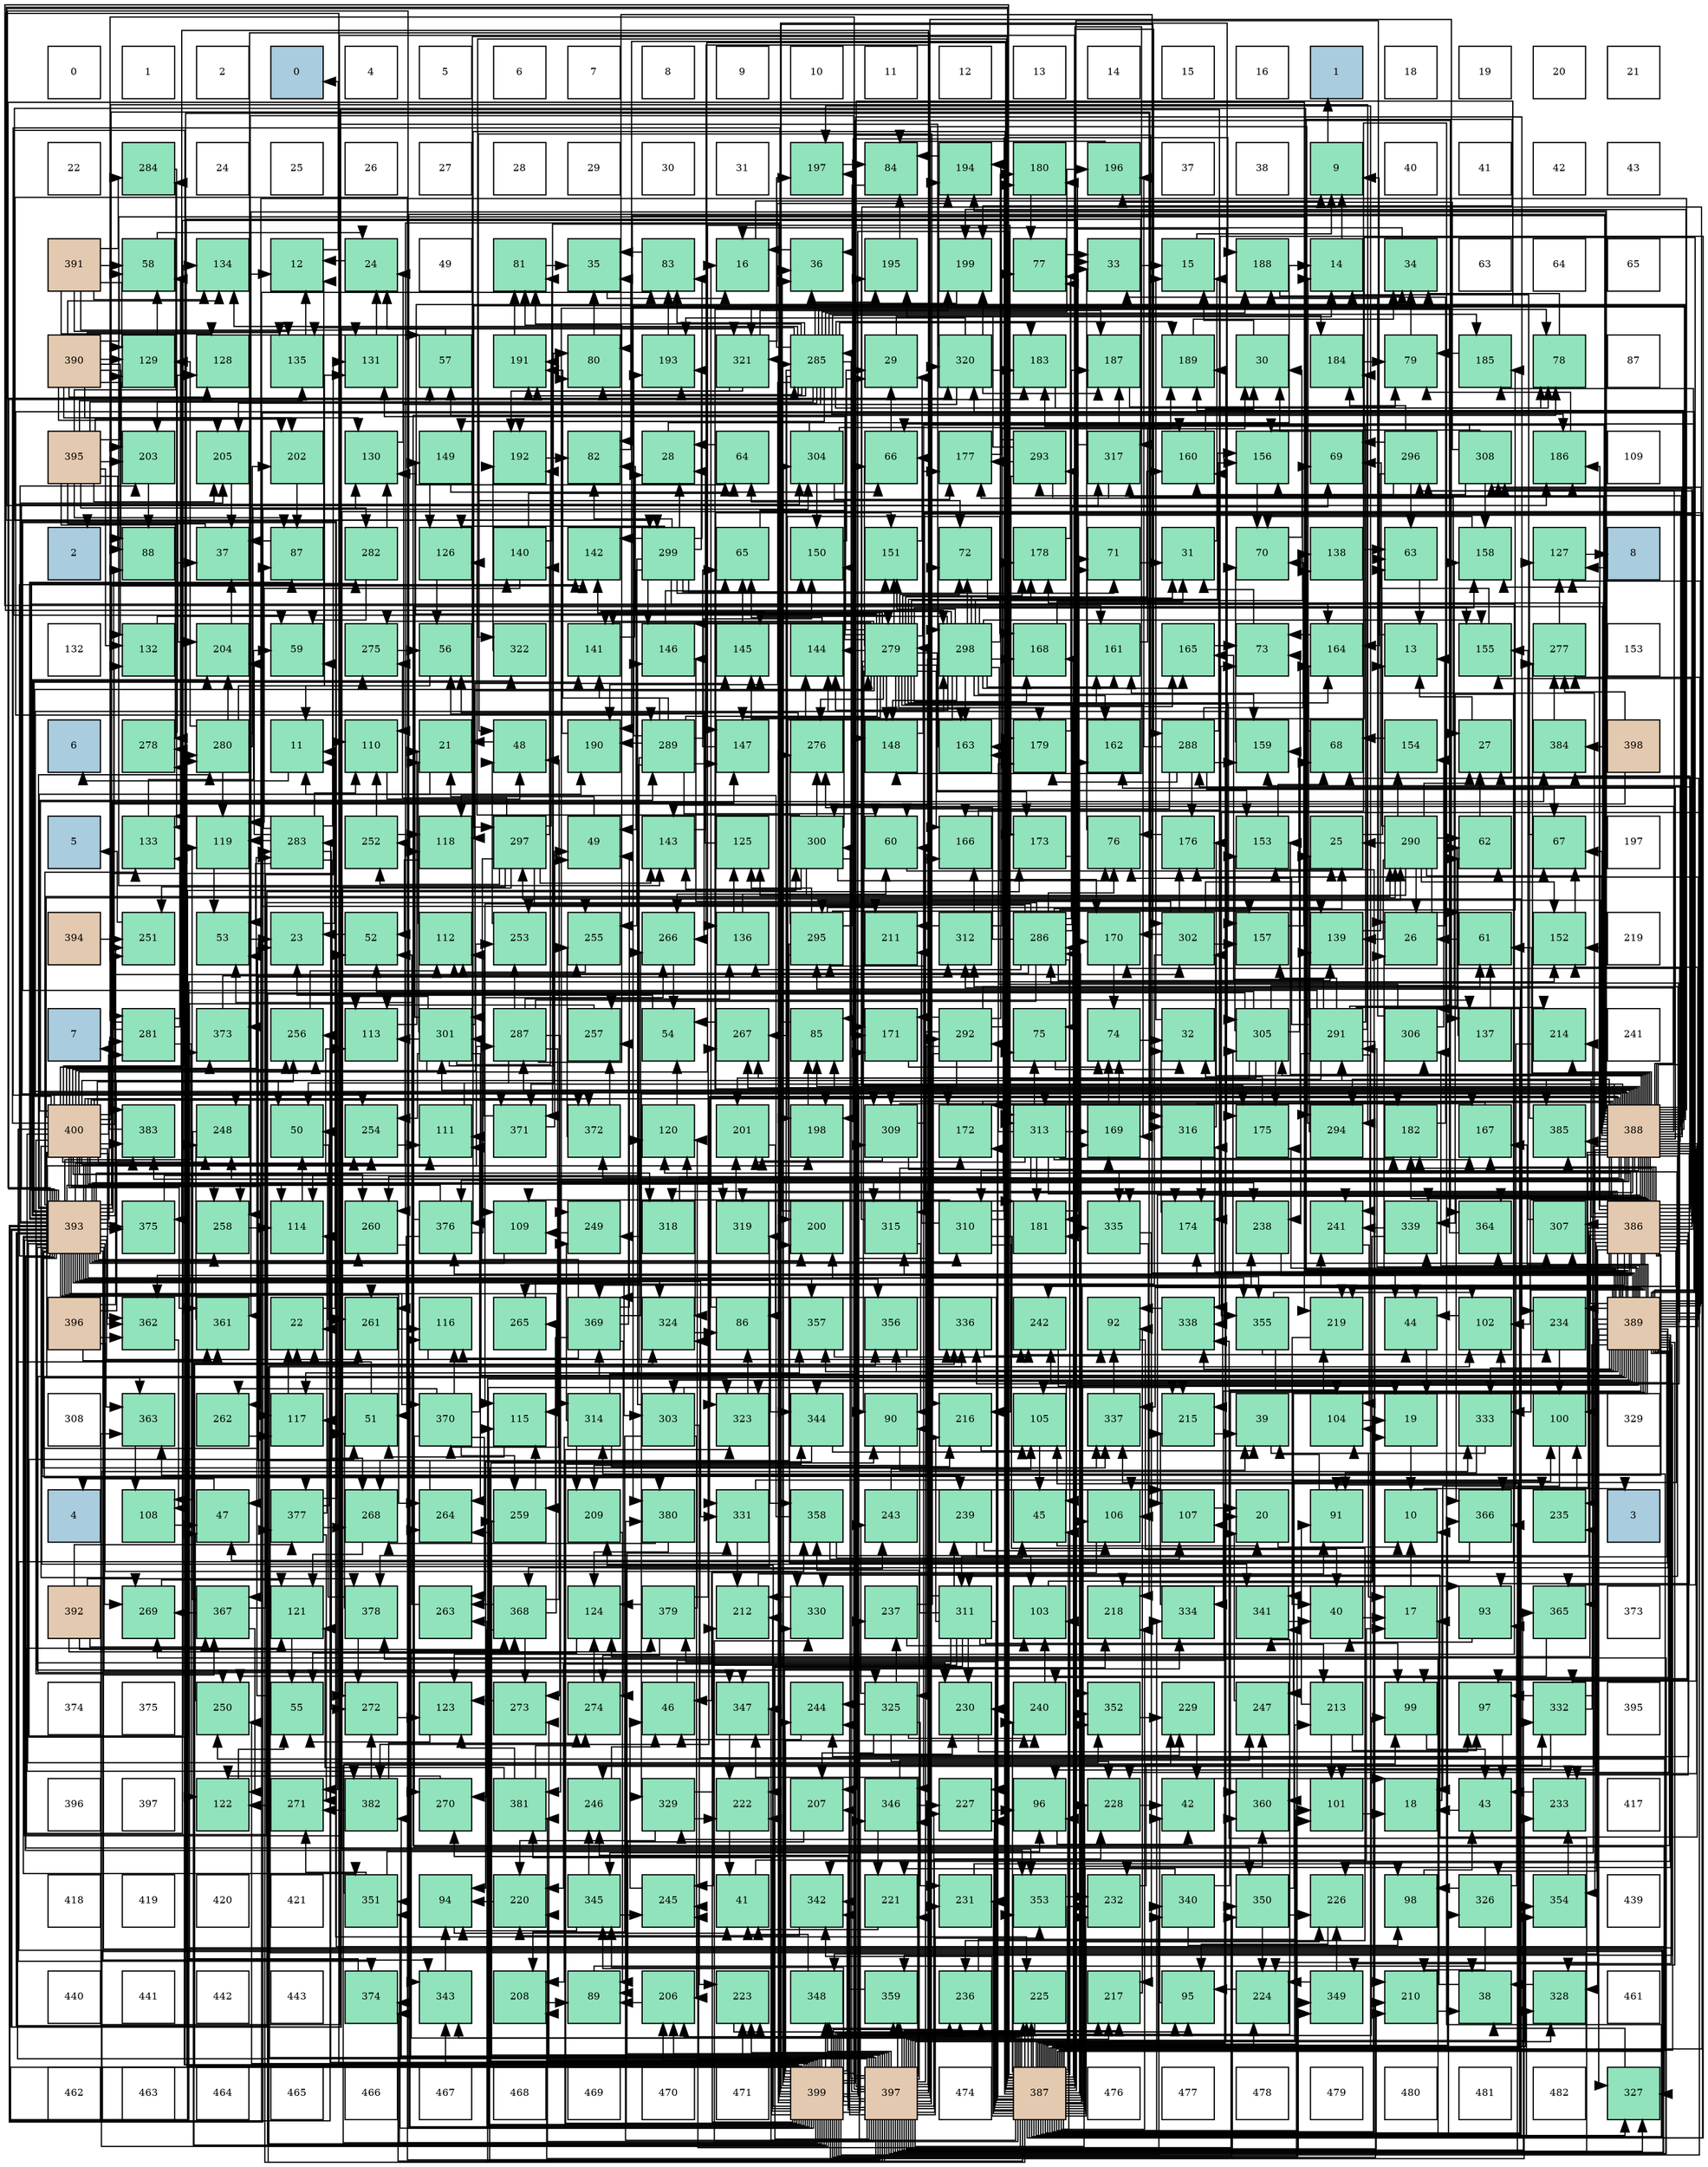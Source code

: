 digraph layout{
 rankdir=TB;
 splines=ortho;
 node [style=filled shape=square fixedsize=true width=0.6];
0[label="0", fontsize=8, fillcolor="#ffffff"];
1[label="1", fontsize=8, fillcolor="#ffffff"];
2[label="2", fontsize=8, fillcolor="#ffffff"];
3[label="0", fontsize=8, fillcolor="#a9ccde"];
4[label="4", fontsize=8, fillcolor="#ffffff"];
5[label="5", fontsize=8, fillcolor="#ffffff"];
6[label="6", fontsize=8, fillcolor="#ffffff"];
7[label="7", fontsize=8, fillcolor="#ffffff"];
8[label="8", fontsize=8, fillcolor="#ffffff"];
9[label="9", fontsize=8, fillcolor="#ffffff"];
10[label="10", fontsize=8, fillcolor="#ffffff"];
11[label="11", fontsize=8, fillcolor="#ffffff"];
12[label="12", fontsize=8, fillcolor="#ffffff"];
13[label="13", fontsize=8, fillcolor="#ffffff"];
14[label="14", fontsize=8, fillcolor="#ffffff"];
15[label="15", fontsize=8, fillcolor="#ffffff"];
16[label="16", fontsize=8, fillcolor="#ffffff"];
17[label="1", fontsize=8, fillcolor="#a9ccde"];
18[label="18", fontsize=8, fillcolor="#ffffff"];
19[label="19", fontsize=8, fillcolor="#ffffff"];
20[label="20", fontsize=8, fillcolor="#ffffff"];
21[label="21", fontsize=8, fillcolor="#ffffff"];
22[label="22", fontsize=8, fillcolor="#ffffff"];
23[label="284", fontsize=8, fillcolor="#91e3bb"];
24[label="24", fontsize=8, fillcolor="#ffffff"];
25[label="25", fontsize=8, fillcolor="#ffffff"];
26[label="26", fontsize=8, fillcolor="#ffffff"];
27[label="27", fontsize=8, fillcolor="#ffffff"];
28[label="28", fontsize=8, fillcolor="#ffffff"];
29[label="29", fontsize=8, fillcolor="#ffffff"];
30[label="30", fontsize=8, fillcolor="#ffffff"];
31[label="31", fontsize=8, fillcolor="#ffffff"];
32[label="197", fontsize=8, fillcolor="#91e3bb"];
33[label="84", fontsize=8, fillcolor="#91e3bb"];
34[label="194", fontsize=8, fillcolor="#91e3bb"];
35[label="180", fontsize=8, fillcolor="#91e3bb"];
36[label="196", fontsize=8, fillcolor="#91e3bb"];
37[label="37", fontsize=8, fillcolor="#ffffff"];
38[label="38", fontsize=8, fillcolor="#ffffff"];
39[label="9", fontsize=8, fillcolor="#91e3bb"];
40[label="40", fontsize=8, fillcolor="#ffffff"];
41[label="41", fontsize=8, fillcolor="#ffffff"];
42[label="42", fontsize=8, fillcolor="#ffffff"];
43[label="43", fontsize=8, fillcolor="#ffffff"];
44[label="391", fontsize=8, fillcolor="#e3c9af"];
45[label="58", fontsize=8, fillcolor="#91e3bb"];
46[label="134", fontsize=8, fillcolor="#91e3bb"];
47[label="12", fontsize=8, fillcolor="#91e3bb"];
48[label="24", fontsize=8, fillcolor="#91e3bb"];
49[label="49", fontsize=8, fillcolor="#ffffff"];
50[label="81", fontsize=8, fillcolor="#91e3bb"];
51[label="35", fontsize=8, fillcolor="#91e3bb"];
52[label="83", fontsize=8, fillcolor="#91e3bb"];
53[label="16", fontsize=8, fillcolor="#91e3bb"];
54[label="36", fontsize=8, fillcolor="#91e3bb"];
55[label="195", fontsize=8, fillcolor="#91e3bb"];
56[label="199", fontsize=8, fillcolor="#91e3bb"];
57[label="77", fontsize=8, fillcolor="#91e3bb"];
58[label="33", fontsize=8, fillcolor="#91e3bb"];
59[label="15", fontsize=8, fillcolor="#91e3bb"];
60[label="188", fontsize=8, fillcolor="#91e3bb"];
61[label="14", fontsize=8, fillcolor="#91e3bb"];
62[label="34", fontsize=8, fillcolor="#91e3bb"];
63[label="63", fontsize=8, fillcolor="#ffffff"];
64[label="64", fontsize=8, fillcolor="#ffffff"];
65[label="65", fontsize=8, fillcolor="#ffffff"];
66[label="390", fontsize=8, fillcolor="#e3c9af"];
67[label="129", fontsize=8, fillcolor="#91e3bb"];
68[label="128", fontsize=8, fillcolor="#91e3bb"];
69[label="135", fontsize=8, fillcolor="#91e3bb"];
70[label="131", fontsize=8, fillcolor="#91e3bb"];
71[label="57", fontsize=8, fillcolor="#91e3bb"];
72[label="191", fontsize=8, fillcolor="#91e3bb"];
73[label="80", fontsize=8, fillcolor="#91e3bb"];
74[label="193", fontsize=8, fillcolor="#91e3bb"];
75[label="321", fontsize=8, fillcolor="#91e3bb"];
76[label="285", fontsize=8, fillcolor="#91e3bb"];
77[label="29", fontsize=8, fillcolor="#91e3bb"];
78[label="320", fontsize=8, fillcolor="#91e3bb"];
79[label="183", fontsize=8, fillcolor="#91e3bb"];
80[label="187", fontsize=8, fillcolor="#91e3bb"];
81[label="189", fontsize=8, fillcolor="#91e3bb"];
82[label="30", fontsize=8, fillcolor="#91e3bb"];
83[label="184", fontsize=8, fillcolor="#91e3bb"];
84[label="79", fontsize=8, fillcolor="#91e3bb"];
85[label="185", fontsize=8, fillcolor="#91e3bb"];
86[label="78", fontsize=8, fillcolor="#91e3bb"];
87[label="87", fontsize=8, fillcolor="#ffffff"];
88[label="395", fontsize=8, fillcolor="#e3c9af"];
89[label="203", fontsize=8, fillcolor="#91e3bb"];
90[label="205", fontsize=8, fillcolor="#91e3bb"];
91[label="202", fontsize=8, fillcolor="#91e3bb"];
92[label="130", fontsize=8, fillcolor="#91e3bb"];
93[label="149", fontsize=8, fillcolor="#91e3bb"];
94[label="192", fontsize=8, fillcolor="#91e3bb"];
95[label="82", fontsize=8, fillcolor="#91e3bb"];
96[label="28", fontsize=8, fillcolor="#91e3bb"];
97[label="64", fontsize=8, fillcolor="#91e3bb"];
98[label="304", fontsize=8, fillcolor="#91e3bb"];
99[label="66", fontsize=8, fillcolor="#91e3bb"];
100[label="177", fontsize=8, fillcolor="#91e3bb"];
101[label="293", fontsize=8, fillcolor="#91e3bb"];
102[label="317", fontsize=8, fillcolor="#91e3bb"];
103[label="160", fontsize=8, fillcolor="#91e3bb"];
104[label="156", fontsize=8, fillcolor="#91e3bb"];
105[label="69", fontsize=8, fillcolor="#91e3bb"];
106[label="296", fontsize=8, fillcolor="#91e3bb"];
107[label="308", fontsize=8, fillcolor="#91e3bb"];
108[label="186", fontsize=8, fillcolor="#91e3bb"];
109[label="109", fontsize=8, fillcolor="#ffffff"];
110[label="2", fontsize=8, fillcolor="#a9ccde"];
111[label="88", fontsize=8, fillcolor="#91e3bb"];
112[label="37", fontsize=8, fillcolor="#91e3bb"];
113[label="87", fontsize=8, fillcolor="#91e3bb"];
114[label="282", fontsize=8, fillcolor="#91e3bb"];
115[label="126", fontsize=8, fillcolor="#91e3bb"];
116[label="140", fontsize=8, fillcolor="#91e3bb"];
117[label="142", fontsize=8, fillcolor="#91e3bb"];
118[label="299", fontsize=8, fillcolor="#91e3bb"];
119[label="65", fontsize=8, fillcolor="#91e3bb"];
120[label="150", fontsize=8, fillcolor="#91e3bb"];
121[label="151", fontsize=8, fillcolor="#91e3bb"];
122[label="72", fontsize=8, fillcolor="#91e3bb"];
123[label="178", fontsize=8, fillcolor="#91e3bb"];
124[label="71", fontsize=8, fillcolor="#91e3bb"];
125[label="31", fontsize=8, fillcolor="#91e3bb"];
126[label="70", fontsize=8, fillcolor="#91e3bb"];
127[label="138", fontsize=8, fillcolor="#91e3bb"];
128[label="63", fontsize=8, fillcolor="#91e3bb"];
129[label="158", fontsize=8, fillcolor="#91e3bb"];
130[label="127", fontsize=8, fillcolor="#91e3bb"];
131[label="8", fontsize=8, fillcolor="#a9ccde"];
132[label="132", fontsize=8, fillcolor="#ffffff"];
133[label="132", fontsize=8, fillcolor="#91e3bb"];
134[label="204", fontsize=8, fillcolor="#91e3bb"];
135[label="59", fontsize=8, fillcolor="#91e3bb"];
136[label="275", fontsize=8, fillcolor="#91e3bb"];
137[label="56", fontsize=8, fillcolor="#91e3bb"];
138[label="322", fontsize=8, fillcolor="#91e3bb"];
139[label="141", fontsize=8, fillcolor="#91e3bb"];
140[label="146", fontsize=8, fillcolor="#91e3bb"];
141[label="145", fontsize=8, fillcolor="#91e3bb"];
142[label="144", fontsize=8, fillcolor="#91e3bb"];
143[label="279", fontsize=8, fillcolor="#91e3bb"];
144[label="298", fontsize=8, fillcolor="#91e3bb"];
145[label="168", fontsize=8, fillcolor="#91e3bb"];
146[label="161", fontsize=8, fillcolor="#91e3bb"];
147[label="165", fontsize=8, fillcolor="#91e3bb"];
148[label="73", fontsize=8, fillcolor="#91e3bb"];
149[label="164", fontsize=8, fillcolor="#91e3bb"];
150[label="13", fontsize=8, fillcolor="#91e3bb"];
151[label="155", fontsize=8, fillcolor="#91e3bb"];
152[label="277", fontsize=8, fillcolor="#91e3bb"];
153[label="153", fontsize=8, fillcolor="#ffffff"];
154[label="6", fontsize=8, fillcolor="#a9ccde"];
155[label="278", fontsize=8, fillcolor="#91e3bb"];
156[label="280", fontsize=8, fillcolor="#91e3bb"];
157[label="11", fontsize=8, fillcolor="#91e3bb"];
158[label="110", fontsize=8, fillcolor="#91e3bb"];
159[label="21", fontsize=8, fillcolor="#91e3bb"];
160[label="48", fontsize=8, fillcolor="#91e3bb"];
161[label="190", fontsize=8, fillcolor="#91e3bb"];
162[label="289", fontsize=8, fillcolor="#91e3bb"];
163[label="147", fontsize=8, fillcolor="#91e3bb"];
164[label="276", fontsize=8, fillcolor="#91e3bb"];
165[label="148", fontsize=8, fillcolor="#91e3bb"];
166[label="163", fontsize=8, fillcolor="#91e3bb"];
167[label="179", fontsize=8, fillcolor="#91e3bb"];
168[label="162", fontsize=8, fillcolor="#91e3bb"];
169[label="288", fontsize=8, fillcolor="#91e3bb"];
170[label="159", fontsize=8, fillcolor="#91e3bb"];
171[label="68", fontsize=8, fillcolor="#91e3bb"];
172[label="154", fontsize=8, fillcolor="#91e3bb"];
173[label="27", fontsize=8, fillcolor="#91e3bb"];
174[label="384", fontsize=8, fillcolor="#91e3bb"];
175[label="398", fontsize=8, fillcolor="#e3c9af"];
176[label="5", fontsize=8, fillcolor="#a9ccde"];
177[label="133", fontsize=8, fillcolor="#91e3bb"];
178[label="119", fontsize=8, fillcolor="#91e3bb"];
179[label="283", fontsize=8, fillcolor="#91e3bb"];
180[label="252", fontsize=8, fillcolor="#91e3bb"];
181[label="118", fontsize=8, fillcolor="#91e3bb"];
182[label="297", fontsize=8, fillcolor="#91e3bb"];
183[label="49", fontsize=8, fillcolor="#91e3bb"];
184[label="143", fontsize=8, fillcolor="#91e3bb"];
185[label="125", fontsize=8, fillcolor="#91e3bb"];
186[label="300", fontsize=8, fillcolor="#91e3bb"];
187[label="60", fontsize=8, fillcolor="#91e3bb"];
188[label="166", fontsize=8, fillcolor="#91e3bb"];
189[label="173", fontsize=8, fillcolor="#91e3bb"];
190[label="76", fontsize=8, fillcolor="#91e3bb"];
191[label="176", fontsize=8, fillcolor="#91e3bb"];
192[label="153", fontsize=8, fillcolor="#91e3bb"];
193[label="25", fontsize=8, fillcolor="#91e3bb"];
194[label="290", fontsize=8, fillcolor="#91e3bb"];
195[label="62", fontsize=8, fillcolor="#91e3bb"];
196[label="67", fontsize=8, fillcolor="#91e3bb"];
197[label="197", fontsize=8, fillcolor="#ffffff"];
198[label="394", fontsize=8, fillcolor="#e3c9af"];
199[label="251", fontsize=8, fillcolor="#91e3bb"];
200[label="53", fontsize=8, fillcolor="#91e3bb"];
201[label="23", fontsize=8, fillcolor="#91e3bb"];
202[label="52", fontsize=8, fillcolor="#91e3bb"];
203[label="112", fontsize=8, fillcolor="#91e3bb"];
204[label="253", fontsize=8, fillcolor="#91e3bb"];
205[label="255", fontsize=8, fillcolor="#91e3bb"];
206[label="266", fontsize=8, fillcolor="#91e3bb"];
207[label="136", fontsize=8, fillcolor="#91e3bb"];
208[label="295", fontsize=8, fillcolor="#91e3bb"];
209[label="211", fontsize=8, fillcolor="#91e3bb"];
210[label="312", fontsize=8, fillcolor="#91e3bb"];
211[label="286", fontsize=8, fillcolor="#91e3bb"];
212[label="170", fontsize=8, fillcolor="#91e3bb"];
213[label="302", fontsize=8, fillcolor="#91e3bb"];
214[label="157", fontsize=8, fillcolor="#91e3bb"];
215[label="139", fontsize=8, fillcolor="#91e3bb"];
216[label="26", fontsize=8, fillcolor="#91e3bb"];
217[label="61", fontsize=8, fillcolor="#91e3bb"];
218[label="152", fontsize=8, fillcolor="#91e3bb"];
219[label="219", fontsize=8, fillcolor="#ffffff"];
220[label="7", fontsize=8, fillcolor="#a9ccde"];
221[label="281", fontsize=8, fillcolor="#91e3bb"];
222[label="373", fontsize=8, fillcolor="#91e3bb"];
223[label="256", fontsize=8, fillcolor="#91e3bb"];
224[label="113", fontsize=8, fillcolor="#91e3bb"];
225[label="301", fontsize=8, fillcolor="#91e3bb"];
226[label="287", fontsize=8, fillcolor="#91e3bb"];
227[label="257", fontsize=8, fillcolor="#91e3bb"];
228[label="54", fontsize=8, fillcolor="#91e3bb"];
229[label="267", fontsize=8, fillcolor="#91e3bb"];
230[label="85", fontsize=8, fillcolor="#91e3bb"];
231[label="171", fontsize=8, fillcolor="#91e3bb"];
232[label="292", fontsize=8, fillcolor="#91e3bb"];
233[label="75", fontsize=8, fillcolor="#91e3bb"];
234[label="74", fontsize=8, fillcolor="#91e3bb"];
235[label="32", fontsize=8, fillcolor="#91e3bb"];
236[label="305", fontsize=8, fillcolor="#91e3bb"];
237[label="291", fontsize=8, fillcolor="#91e3bb"];
238[label="306", fontsize=8, fillcolor="#91e3bb"];
239[label="137", fontsize=8, fillcolor="#91e3bb"];
240[label="214", fontsize=8, fillcolor="#91e3bb"];
241[label="241", fontsize=8, fillcolor="#ffffff"];
242[label="400", fontsize=8, fillcolor="#e3c9af"];
243[label="383", fontsize=8, fillcolor="#91e3bb"];
244[label="248", fontsize=8, fillcolor="#91e3bb"];
245[label="50", fontsize=8, fillcolor="#91e3bb"];
246[label="254", fontsize=8, fillcolor="#91e3bb"];
247[label="111", fontsize=8, fillcolor="#91e3bb"];
248[label="371", fontsize=8, fillcolor="#91e3bb"];
249[label="372", fontsize=8, fillcolor="#91e3bb"];
250[label="120", fontsize=8, fillcolor="#91e3bb"];
251[label="201", fontsize=8, fillcolor="#91e3bb"];
252[label="198", fontsize=8, fillcolor="#91e3bb"];
253[label="309", fontsize=8, fillcolor="#91e3bb"];
254[label="172", fontsize=8, fillcolor="#91e3bb"];
255[label="313", fontsize=8, fillcolor="#91e3bb"];
256[label="169", fontsize=8, fillcolor="#91e3bb"];
257[label="316", fontsize=8, fillcolor="#91e3bb"];
258[label="175", fontsize=8, fillcolor="#91e3bb"];
259[label="294", fontsize=8, fillcolor="#91e3bb"];
260[label="182", fontsize=8, fillcolor="#91e3bb"];
261[label="167", fontsize=8, fillcolor="#91e3bb"];
262[label="385", fontsize=8, fillcolor="#91e3bb"];
263[label="388", fontsize=8, fillcolor="#e3c9af"];
264[label="393", fontsize=8, fillcolor="#e3c9af"];
265[label="375", fontsize=8, fillcolor="#91e3bb"];
266[label="258", fontsize=8, fillcolor="#91e3bb"];
267[label="114", fontsize=8, fillcolor="#91e3bb"];
268[label="260", fontsize=8, fillcolor="#91e3bb"];
269[label="376", fontsize=8, fillcolor="#91e3bb"];
270[label="109", fontsize=8, fillcolor="#91e3bb"];
271[label="249", fontsize=8, fillcolor="#91e3bb"];
272[label="318", fontsize=8, fillcolor="#91e3bb"];
273[label="319", fontsize=8, fillcolor="#91e3bb"];
274[label="200", fontsize=8, fillcolor="#91e3bb"];
275[label="315", fontsize=8, fillcolor="#91e3bb"];
276[label="310", fontsize=8, fillcolor="#91e3bb"];
277[label="181", fontsize=8, fillcolor="#91e3bb"];
278[label="335", fontsize=8, fillcolor="#91e3bb"];
279[label="174", fontsize=8, fillcolor="#91e3bb"];
280[label="238", fontsize=8, fillcolor="#91e3bb"];
281[label="241", fontsize=8, fillcolor="#91e3bb"];
282[label="339", fontsize=8, fillcolor="#91e3bb"];
283[label="364", fontsize=8, fillcolor="#91e3bb"];
284[label="307", fontsize=8, fillcolor="#91e3bb"];
285[label="386", fontsize=8, fillcolor="#e3c9af"];
286[label="396", fontsize=8, fillcolor="#e3c9af"];
287[label="362", fontsize=8, fillcolor="#91e3bb"];
288[label="361", fontsize=8, fillcolor="#91e3bb"];
289[label="22", fontsize=8, fillcolor="#91e3bb"];
290[label="261", fontsize=8, fillcolor="#91e3bb"];
291[label="116", fontsize=8, fillcolor="#91e3bb"];
292[label="265", fontsize=8, fillcolor="#91e3bb"];
293[label="369", fontsize=8, fillcolor="#91e3bb"];
294[label="324", fontsize=8, fillcolor="#91e3bb"];
295[label="86", fontsize=8, fillcolor="#91e3bb"];
296[label="357", fontsize=8, fillcolor="#91e3bb"];
297[label="356", fontsize=8, fillcolor="#91e3bb"];
298[label="336", fontsize=8, fillcolor="#91e3bb"];
299[label="242", fontsize=8, fillcolor="#91e3bb"];
300[label="92", fontsize=8, fillcolor="#91e3bb"];
301[label="338", fontsize=8, fillcolor="#91e3bb"];
302[label="355", fontsize=8, fillcolor="#91e3bb"];
303[label="219", fontsize=8, fillcolor="#91e3bb"];
304[label="44", fontsize=8, fillcolor="#91e3bb"];
305[label="102", fontsize=8, fillcolor="#91e3bb"];
306[label="234", fontsize=8, fillcolor="#91e3bb"];
307[label="389", fontsize=8, fillcolor="#e3c9af"];
308[label="308", fontsize=8, fillcolor="#ffffff"];
309[label="363", fontsize=8, fillcolor="#91e3bb"];
310[label="262", fontsize=8, fillcolor="#91e3bb"];
311[label="117", fontsize=8, fillcolor="#91e3bb"];
312[label="51", fontsize=8, fillcolor="#91e3bb"];
313[label="370", fontsize=8, fillcolor="#91e3bb"];
314[label="115", fontsize=8, fillcolor="#91e3bb"];
315[label="314", fontsize=8, fillcolor="#91e3bb"];
316[label="303", fontsize=8, fillcolor="#91e3bb"];
317[label="323", fontsize=8, fillcolor="#91e3bb"];
318[label="344", fontsize=8, fillcolor="#91e3bb"];
319[label="90", fontsize=8, fillcolor="#91e3bb"];
320[label="216", fontsize=8, fillcolor="#91e3bb"];
321[label="105", fontsize=8, fillcolor="#91e3bb"];
322[label="337", fontsize=8, fillcolor="#91e3bb"];
323[label="215", fontsize=8, fillcolor="#91e3bb"];
324[label="39", fontsize=8, fillcolor="#91e3bb"];
325[label="104", fontsize=8, fillcolor="#91e3bb"];
326[label="19", fontsize=8, fillcolor="#91e3bb"];
327[label="333", fontsize=8, fillcolor="#91e3bb"];
328[label="100", fontsize=8, fillcolor="#91e3bb"];
329[label="329", fontsize=8, fillcolor="#ffffff"];
330[label="4", fontsize=8, fillcolor="#a9ccde"];
331[label="108", fontsize=8, fillcolor="#91e3bb"];
332[label="47", fontsize=8, fillcolor="#91e3bb"];
333[label="377", fontsize=8, fillcolor="#91e3bb"];
334[label="268", fontsize=8, fillcolor="#91e3bb"];
335[label="264", fontsize=8, fillcolor="#91e3bb"];
336[label="259", fontsize=8, fillcolor="#91e3bb"];
337[label="209", fontsize=8, fillcolor="#91e3bb"];
338[label="380", fontsize=8, fillcolor="#91e3bb"];
339[label="331", fontsize=8, fillcolor="#91e3bb"];
340[label="358", fontsize=8, fillcolor="#91e3bb"];
341[label="243", fontsize=8, fillcolor="#91e3bb"];
342[label="239", fontsize=8, fillcolor="#91e3bb"];
343[label="45", fontsize=8, fillcolor="#91e3bb"];
344[label="106", fontsize=8, fillcolor="#91e3bb"];
345[label="107", fontsize=8, fillcolor="#91e3bb"];
346[label="20", fontsize=8, fillcolor="#91e3bb"];
347[label="91", fontsize=8, fillcolor="#91e3bb"];
348[label="10", fontsize=8, fillcolor="#91e3bb"];
349[label="366", fontsize=8, fillcolor="#91e3bb"];
350[label="235", fontsize=8, fillcolor="#91e3bb"];
351[label="3", fontsize=8, fillcolor="#a9ccde"];
352[label="392", fontsize=8, fillcolor="#e3c9af"];
353[label="269", fontsize=8, fillcolor="#91e3bb"];
354[label="367", fontsize=8, fillcolor="#91e3bb"];
355[label="121", fontsize=8, fillcolor="#91e3bb"];
356[label="378", fontsize=8, fillcolor="#91e3bb"];
357[label="263", fontsize=8, fillcolor="#91e3bb"];
358[label="368", fontsize=8, fillcolor="#91e3bb"];
359[label="124", fontsize=8, fillcolor="#91e3bb"];
360[label="379", fontsize=8, fillcolor="#91e3bb"];
361[label="212", fontsize=8, fillcolor="#91e3bb"];
362[label="330", fontsize=8, fillcolor="#91e3bb"];
363[label="237", fontsize=8, fillcolor="#91e3bb"];
364[label="311", fontsize=8, fillcolor="#91e3bb"];
365[label="103", fontsize=8, fillcolor="#91e3bb"];
366[label="218", fontsize=8, fillcolor="#91e3bb"];
367[label="334", fontsize=8, fillcolor="#91e3bb"];
368[label="341", fontsize=8, fillcolor="#91e3bb"];
369[label="40", fontsize=8, fillcolor="#91e3bb"];
370[label="17", fontsize=8, fillcolor="#91e3bb"];
371[label="93", fontsize=8, fillcolor="#91e3bb"];
372[label="365", fontsize=8, fillcolor="#91e3bb"];
373[label="373", fontsize=8, fillcolor="#ffffff"];
374[label="374", fontsize=8, fillcolor="#ffffff"];
375[label="375", fontsize=8, fillcolor="#ffffff"];
376[label="250", fontsize=8, fillcolor="#91e3bb"];
377[label="55", fontsize=8, fillcolor="#91e3bb"];
378[label="272", fontsize=8, fillcolor="#91e3bb"];
379[label="123", fontsize=8, fillcolor="#91e3bb"];
380[label="273", fontsize=8, fillcolor="#91e3bb"];
381[label="274", fontsize=8, fillcolor="#91e3bb"];
382[label="46", fontsize=8, fillcolor="#91e3bb"];
383[label="347", fontsize=8, fillcolor="#91e3bb"];
384[label="244", fontsize=8, fillcolor="#91e3bb"];
385[label="325", fontsize=8, fillcolor="#91e3bb"];
386[label="230", fontsize=8, fillcolor="#91e3bb"];
387[label="240", fontsize=8, fillcolor="#91e3bb"];
388[label="352", fontsize=8, fillcolor="#91e3bb"];
389[label="229", fontsize=8, fillcolor="#91e3bb"];
390[label="247", fontsize=8, fillcolor="#91e3bb"];
391[label="213", fontsize=8, fillcolor="#91e3bb"];
392[label="99", fontsize=8, fillcolor="#91e3bb"];
393[label="97", fontsize=8, fillcolor="#91e3bb"];
394[label="332", fontsize=8, fillcolor="#91e3bb"];
395[label="395", fontsize=8, fillcolor="#ffffff"];
396[label="396", fontsize=8, fillcolor="#ffffff"];
397[label="397", fontsize=8, fillcolor="#ffffff"];
398[label="122", fontsize=8, fillcolor="#91e3bb"];
399[label="271", fontsize=8, fillcolor="#91e3bb"];
400[label="382", fontsize=8, fillcolor="#91e3bb"];
401[label="270", fontsize=8, fillcolor="#91e3bb"];
402[label="381", fontsize=8, fillcolor="#91e3bb"];
403[label="246", fontsize=8, fillcolor="#91e3bb"];
404[label="329", fontsize=8, fillcolor="#91e3bb"];
405[label="222", fontsize=8, fillcolor="#91e3bb"];
406[label="207", fontsize=8, fillcolor="#91e3bb"];
407[label="346", fontsize=8, fillcolor="#91e3bb"];
408[label="227", fontsize=8, fillcolor="#91e3bb"];
409[label="96", fontsize=8, fillcolor="#91e3bb"];
410[label="228", fontsize=8, fillcolor="#91e3bb"];
411[label="42", fontsize=8, fillcolor="#91e3bb"];
412[label="360", fontsize=8, fillcolor="#91e3bb"];
413[label="101", fontsize=8, fillcolor="#91e3bb"];
414[label="18", fontsize=8, fillcolor="#91e3bb"];
415[label="43", fontsize=8, fillcolor="#91e3bb"];
416[label="233", fontsize=8, fillcolor="#91e3bb"];
417[label="417", fontsize=8, fillcolor="#ffffff"];
418[label="418", fontsize=8, fillcolor="#ffffff"];
419[label="419", fontsize=8, fillcolor="#ffffff"];
420[label="420", fontsize=8, fillcolor="#ffffff"];
421[label="421", fontsize=8, fillcolor="#ffffff"];
422[label="351", fontsize=8, fillcolor="#91e3bb"];
423[label="94", fontsize=8, fillcolor="#91e3bb"];
424[label="220", fontsize=8, fillcolor="#91e3bb"];
425[label="345", fontsize=8, fillcolor="#91e3bb"];
426[label="245", fontsize=8, fillcolor="#91e3bb"];
427[label="41", fontsize=8, fillcolor="#91e3bb"];
428[label="342", fontsize=8, fillcolor="#91e3bb"];
429[label="221", fontsize=8, fillcolor="#91e3bb"];
430[label="231", fontsize=8, fillcolor="#91e3bb"];
431[label="353", fontsize=8, fillcolor="#91e3bb"];
432[label="232", fontsize=8, fillcolor="#91e3bb"];
433[label="340", fontsize=8, fillcolor="#91e3bb"];
434[label="350", fontsize=8, fillcolor="#91e3bb"];
435[label="226", fontsize=8, fillcolor="#91e3bb"];
436[label="98", fontsize=8, fillcolor="#91e3bb"];
437[label="326", fontsize=8, fillcolor="#91e3bb"];
438[label="354", fontsize=8, fillcolor="#91e3bb"];
439[label="439", fontsize=8, fillcolor="#ffffff"];
440[label="440", fontsize=8, fillcolor="#ffffff"];
441[label="441", fontsize=8, fillcolor="#ffffff"];
442[label="442", fontsize=8, fillcolor="#ffffff"];
443[label="443", fontsize=8, fillcolor="#ffffff"];
444[label="374", fontsize=8, fillcolor="#91e3bb"];
445[label="343", fontsize=8, fillcolor="#91e3bb"];
446[label="208", fontsize=8, fillcolor="#91e3bb"];
447[label="89", fontsize=8, fillcolor="#91e3bb"];
448[label="206", fontsize=8, fillcolor="#91e3bb"];
449[label="223", fontsize=8, fillcolor="#91e3bb"];
450[label="348", fontsize=8, fillcolor="#91e3bb"];
451[label="359", fontsize=8, fillcolor="#91e3bb"];
452[label="236", fontsize=8, fillcolor="#91e3bb"];
453[label="225", fontsize=8, fillcolor="#91e3bb"];
454[label="217", fontsize=8, fillcolor="#91e3bb"];
455[label="95", fontsize=8, fillcolor="#91e3bb"];
456[label="224", fontsize=8, fillcolor="#91e3bb"];
457[label="349", fontsize=8, fillcolor="#91e3bb"];
458[label="210", fontsize=8, fillcolor="#91e3bb"];
459[label="38", fontsize=8, fillcolor="#91e3bb"];
460[label="328", fontsize=8, fillcolor="#91e3bb"];
461[label="461", fontsize=8, fillcolor="#ffffff"];
462[label="462", fontsize=8, fillcolor="#ffffff"];
463[label="463", fontsize=8, fillcolor="#ffffff"];
464[label="464", fontsize=8, fillcolor="#ffffff"];
465[label="465", fontsize=8, fillcolor="#ffffff"];
466[label="466", fontsize=8, fillcolor="#ffffff"];
467[label="467", fontsize=8, fillcolor="#ffffff"];
468[label="468", fontsize=8, fillcolor="#ffffff"];
469[label="469", fontsize=8, fillcolor="#ffffff"];
470[label="470", fontsize=8, fillcolor="#ffffff"];
471[label="471", fontsize=8, fillcolor="#ffffff"];
472[label="399", fontsize=8, fillcolor="#e3c9af"];
473[label="397", fontsize=8, fillcolor="#e3c9af"];
474[label="474", fontsize=8, fillcolor="#ffffff"];
475[label="387", fontsize=8, fillcolor="#e3c9af"];
476[label="476", fontsize=8, fillcolor="#ffffff"];
477[label="477", fontsize=8, fillcolor="#ffffff"];
478[label="478", fontsize=8, fillcolor="#ffffff"];
479[label="479", fontsize=8, fillcolor="#ffffff"];
480[label="480", fontsize=8, fillcolor="#ffffff"];
481[label="481", fontsize=8, fillcolor="#ffffff"];
482[label="482", fontsize=8, fillcolor="#ffffff"];
483[label="327", fontsize=8, fillcolor="#91e3bb"];
edge [constraint=false, style=vis];39 -> 17;
348 -> 351;
157 -> 154;
47 -> 3;
150 -> 39;
61 -> 39;
59 -> 39;
53 -> 39;
370 -> 348;
414 -> 348;
326 -> 348;
346 -> 348;
159 -> 157;
289 -> 157;
201 -> 157;
48 -> 47;
193 -> 150;
216 -> 150;
173 -> 150;
96 -> 61;
77 -> 61;
82 -> 59;
125 -> 59;
235 -> 59;
58 -> 59;
62 -> 53;
51 -> 53;
54 -> 53;
112 -> 110;
459 -> 370;
324 -> 370;
369 -> 370;
427 -> 370;
411 -> 414;
415 -> 414;
304 -> 326;
343 -> 346;
382 -> 346;
332 -> 330;
160 -> 159;
183 -> 159;
245 -> 289;
312 -> 289;
202 -> 201;
200 -> 201;
228 -> 201;
377 -> 201;
137 -> 157;
71 -> 48;
45 -> 48;
135 -> 47;
187 -> 193;
217 -> 216;
195 -> 173;
128 -> 150;
97 -> 96;
119 -> 77;
99 -> 77;
196 -> 61;
171 -> 61;
105 -> 82;
126 -> 82;
124 -> 125;
122 -> 125;
148 -> 125;
234 -> 235;
233 -> 235;
190 -> 58;
57 -> 58;
86 -> 62;
84 -> 62;
73 -> 51;
50 -> 51;
95 -> 51;
52 -> 51;
33 -> 54;
230 -> 54;
295 -> 53;
113 -> 112;
111 -> 112;
447 -> 459;
319 -> 324;
347 -> 324;
300 -> 369;
371 -> 369;
423 -> 427;
455 -> 411;
409 -> 411;
393 -> 415;
436 -> 415;
392 -> 415;
328 -> 414;
413 -> 414;
305 -> 304;
365 -> 326;
325 -> 326;
321 -> 343;
344 -> 382;
345 -> 346;
331 -> 332;
270 -> 332;
158 -> 160;
247 -> 183;
203 -> 159;
224 -> 159;
267 -> 245;
314 -> 312;
291 -> 289;
311 -> 289;
181 -> 202;
178 -> 200;
250 -> 228;
355 -> 377;
398 -> 377;
379 -> 377;
359 -> 377;
185 -> 137;
115 -> 137;
130 -> 131;
68 -> 71;
67 -> 45;
92 -> 48;
70 -> 48;
133 -> 135;
177 -> 135;
46 -> 47;
69 -> 47;
207 -> 187;
207 -> 185;
239 -> 217;
239 -> 195;
127 -> 128;
215 -> 128;
116 -> 97;
116 -> 50;
116 -> 178;
139 -> 96;
117 -> 96;
184 -> 96;
142 -> 119;
141 -> 119;
140 -> 119;
163 -> 119;
165 -> 99;
93 -> 99;
93 -> 115;
120 -> 77;
121 -> 77;
218 -> 196;
192 -> 171;
172 -> 171;
151 -> 105;
104 -> 126;
214 -> 126;
129 -> 126;
170 -> 126;
103 -> 82;
146 -> 82;
168 -> 124;
166 -> 122;
149 -> 148;
147 -> 148;
188 -> 148;
261 -> 148;
145 -> 125;
256 -> 234;
212 -> 234;
231 -> 234;
254 -> 234;
189 -> 233;
279 -> 235;
258 -> 235;
191 -> 190;
100 -> 57;
123 -> 57;
167 -> 57;
35 -> 57;
277 -> 58;
260 -> 58;
79 -> 86;
83 -> 84;
85 -> 84;
108 -> 84;
80 -> 84;
60 -> 62;
81 -> 62;
161 -> 73;
72 -> 50;
94 -> 95;
74 -> 52;
34 -> 33;
55 -> 33;
36 -> 33;
32 -> 33;
252 -> 230;
56 -> 54;
274 -> 54;
251 -> 295;
91 -> 113;
89 -> 111;
134 -> 112;
90 -> 112;
448 -> 447;
406 -> 447;
446 -> 447;
337 -> 447;
458 -> 459;
209 -> 319;
361 -> 347;
391 -> 347;
391 -> 393;
391 -> 413;
240 -> 347;
323 -> 324;
320 -> 324;
454 -> 300;
366 -> 371;
303 -> 369;
424 -> 423;
429 -> 427;
405 -> 427;
449 -> 455;
456 -> 455;
453 -> 455;
435 -> 455;
408 -> 409;
410 -> 411;
389 -> 411;
386 -> 393;
430 -> 436;
432 -> 392;
416 -> 415;
306 -> 328;
350 -> 328;
452 -> 413;
363 -> 305;
363 -> 365;
280 -> 304;
342 -> 365;
342 -> 344;
387 -> 365;
281 -> 325;
299 -> 326;
341 -> 321;
341 -> 345;
384 -> 382;
426 -> 382;
403 -> 382;
390 -> 346;
244 -> 331;
271 -> 270;
376 -> 332;
199 -> 176;
180 -> 158;
180 -> 181;
204 -> 160;
246 -> 247;
205 -> 203;
223 -> 203;
227 -> 224;
266 -> 267;
336 -> 314;
268 -> 312;
290 -> 291;
310 -> 311;
357 -> 202;
335 -> 200;
292 -> 250;
206 -> 228;
229 -> 228;
334 -> 355;
353 -> 355;
401 -> 398;
399 -> 398;
378 -> 379;
380 -> 379;
381 -> 359;
136 -> 137;
164 -> 137;
152 -> 130;
155 -> 68;
143 -> 71;
143 -> 97;
143 -> 99;
143 -> 105;
143 -> 122;
143 -> 95;
143 -> 181;
143 -> 92;
143 -> 70;
143 -> 139;
143 -> 117;
143 -> 142;
143 -> 141;
143 -> 140;
143 -> 163;
143 -> 165;
143 -> 121;
143 -> 192;
143 -> 151;
143 -> 104;
143 -> 214;
143 -> 103;
143 -> 146;
143 -> 166;
143 -> 149;
143 -> 188;
143 -> 145;
143 -> 256;
143 -> 231;
143 -> 254;
143 -> 189;
143 -> 258;
143 -> 100;
143 -> 123;
143 -> 167;
143 -> 206;
143 -> 136;
143 -> 164;
156 -> 178;
156 -> 67;
156 -> 92;
156 -> 70;
156 -> 91;
156 -> 134;
221 -> 45;
221 -> 111;
221 -> 398;
221 -> 133;
221 -> 177;
114 -> 135;
114 -> 92;
179 -> 200;
179 -> 135;
179 -> 113;
179 -> 158;
179 -> 178;
179 -> 177;
179 -> 134;
179 -> 334;
179 -> 378;
23 -> 177;
76 -> 86;
76 -> 73;
76 -> 50;
76 -> 52;
76 -> 230;
76 -> 158;
76 -> 46;
76 -> 69;
76 -> 79;
76 -> 83;
76 -> 85;
76 -> 108;
76 -> 60;
76 -> 81;
76 -> 161;
76 -> 72;
76 -> 94;
76 -> 74;
76 -> 55;
76 -> 36;
76 -> 32;
76 -> 252;
76 -> 56;
76 -> 274;
76 -> 89;
76 -> 90;
211 -> 193;
211 -> 105;
211 -> 190;
211 -> 203;
211 -> 314;
211 -> 355;
211 -> 207;
211 -> 215;
211 -> 147;
211 -> 277;
211 -> 85;
211 -> 80;
211 -> 204;
211 -> 227;
211 -> 164;
226 -> 245;
226 -> 50;
226 -> 314;
226 -> 207;
226 -> 239;
226 -> 204;
226 -> 380;
169 -> 187;
169 -> 196;
169 -> 127;
169 -> 170;
169 -> 103;
169 -> 191;
169 -> 167;
169 -> 36;
162 -> 187;
162 -> 267;
162 -> 311;
162 -> 139;
162 -> 142;
162 -> 163;
162 -> 120;
162 -> 161;
162 -> 72;
162 -> 74;
194 -> 193;
194 -> 216;
194 -> 173;
194 -> 217;
194 -> 195;
194 -> 128;
194 -> 196;
194 -> 185;
194 -> 215;
194 -> 218;
194 -> 172;
237 -> 193;
237 -> 195;
237 -> 190;
237 -> 214;
237 -> 149;
237 -> 147;
237 -> 79;
237 -> 83;
237 -> 458;
237 -> 240;
237 -> 320;
237 -> 453;
237 -> 280;
237 -> 281;
232 -> 217;
232 -> 230;
232 -> 231;
232 -> 123;
232 -> 34;
232 -> 406;
232 -> 337;
232 -> 320;
101 -> 173;
101 -> 189;
101 -> 100;
101 -> 35;
101 -> 55;
259 -> 127;
259 -> 215;
208 -> 185;
208 -> 215;
208 -> 214;
208 -> 32;
208 -> 268;
208 -> 334;
208 -> 164;
106 -> 128;
106 -> 105;
106 -> 104;
106 -> 149;
106 -> 83;
182 -> 270;
182 -> 116;
182 -> 184;
182 -> 72;
182 -> 209;
182 -> 199;
182 -> 180;
182 -> 378;
182 -> 136;
144 -> 122;
144 -> 139;
144 -> 184;
144 -> 142;
144 -> 141;
144 -> 165;
144 -> 121;
144 -> 151;
144 -> 104;
144 -> 129;
144 -> 170;
144 -> 146;
144 -> 168;
144 -> 166;
144 -> 147;
144 -> 145;
144 -> 212;
144 -> 123;
144 -> 35;
144 -> 229;
118 -> 183;
118 -> 124;
118 -> 95;
118 -> 52;
118 -> 379;
118 -> 115;
118 -> 117;
118 -> 140;
118 -> 120;
118 -> 121;
118 -> 74;
118 -> 205;
186 -> 190;
186 -> 115;
186 -> 184;
186 -> 120;
186 -> 231;
186 -> 206;
186 -> 164;
225 -> 73;
225 -> 224;
225 -> 181;
225 -> 141;
225 -> 93;
225 -> 94;
225 -> 246;
225 -> 223;
225 -> 335;
225 -> 399;
213 -> 171;
213 -> 140;
213 -> 214;
213 -> 212;
213 -> 191;
213 -> 292;
316 -> 140;
316 -> 448;
316 -> 446;
316 -> 323;
316 -> 449;
98 -> 93;
98 -> 120;
98 -> 103;
98 -> 100;
236 -> 312;
236 -> 202;
236 -> 192;
236 -> 129;
236 -> 170;
236 -> 258;
236 -> 251;
236 -> 229;
238 -> 172;
238 -> 166;
238 -> 60;
284 -> 151;
107 -> 104;
107 -> 129;
107 -> 103;
107 -> 80;
107 -> 36;
253 -> 124;
253 -> 188;
253 -> 261;
253 -> 251;
276 -> 270;
276 -> 166;
276 -> 60;
276 -> 209;
276 -> 306;
276 -> 452;
364 -> 122;
364 -> 319;
364 -> 392;
364 -> 391;
364 -> 320;
364 -> 424;
364 -> 405;
364 -> 408;
364 -> 386;
364 -> 342;
364 -> 426;
210 -> 188;
210 -> 81;
210 -> 209;
255 -> 233;
255 -> 250;
255 -> 261;
255 -> 256;
255 -> 279;
255 -> 167;
255 -> 277;
255 -> 260;
255 -> 251;
315 -> 231;
315 -> 446;
315 -> 337;
315 -> 320;
315 -> 271;
275 -> 319;
275 -> 254;
275 -> 55;
257 -> 254;
257 -> 279;
257 -> 191;
257 -> 260;
102 -> 100;
102 -> 35;
272 -> 167;
272 -> 271;
273 -> 277;
273 -> 251;
78 -> 160;
78 -> 79;
78 -> 80;
78 -> 74;
78 -> 34;
78 -> 56;
75 -> 80;
75 -> 72;
75 -> 94;
75 -> 34;
138 -> 94;
317 -> 295;
294 -> 295;
385 -> 406;
385 -> 410;
385 -> 430;
385 -> 363;
385 -> 387;
385 -> 341;
385 -> 384;
437 -> 371;
437 -> 436;
437 -> 458;
483 -> 459;
460 -> 459;
404 -> 361;
404 -> 424;
404 -> 405;
362 -> 361;
339 -> 361;
339 -> 350;
394 -> 393;
394 -> 413;
394 -> 240;
394 -> 350;
327 -> 347;
327 -> 325;
367 -> 323;
278 -> 344;
278 -> 454;
298 -> 300;
322 -> 300;
301 -> 300;
282 -> 366;
282 -> 281;
433 -> 436;
433 -> 303;
433 -> 429;
368 -> 369;
428 -> 424;
445 -> 423;
318 -> 423;
318 -> 321;
425 -> 423;
425 -> 426;
425 -> 403;
407 -> 429;
407 -> 408;
407 -> 390;
383 -> 405;
450 -> 427;
457 -> 456;
457 -> 435;
434 -> 328;
434 -> 456;
434 -> 435;
422 -> 409;
422 -> 389;
422 -> 399;
388 -> 389;
431 -> 432;
438 -> 416;
302 -> 304;
302 -> 305;
302 -> 325;
297 -> 299;
296 -> 299;
340 -> 343;
340 -> 345;
340 -> 181;
451 -> 403;
412 -> 390;
288 -> 244;
287 -> 331;
309 -> 331;
283 -> 271;
372 -> 376;
349 -> 332;
354 -> 158;
354 -> 178;
354 -> 398;
354 -> 353;
358 -> 160;
358 -> 357;
358 -> 292;
358 -> 401;
358 -> 380;
293 -> 183;
293 -> 247;
293 -> 291;
293 -> 227;
293 -> 336;
293 -> 206;
293 -> 381;
313 -> 247;
313 -> 291;
313 -> 336;
313 -> 310;
313 -> 357;
313 -> 401;
248 -> 183;
248 -> 203;
249 -> 205;
249 -> 227;
222 -> 205;
444 -> 224;
265 -> 224;
269 -> 200;
269 -> 266;
269 -> 290;
269 -> 206;
333 -> 245;
333 -> 202;
333 -> 267;
333 -> 334;
333 -> 399;
356 -> 312;
356 -> 311;
356 -> 378;
360 -> 250;
360 -> 359;
360 -> 229;
360 -> 381;
338 -> 359;
338 -> 334;
402 -> 355;
402 -> 379;
402 -> 381;
400 -> 399;
400 -> 378;
400 -> 381;
243 -> 220;
174 -> 152;
262 -> 130;
285 -> 173;
285 -> 304;
285 -> 393;
285 -> 392;
285 -> 344;
285 -> 250;
285 -> 359;
285 -> 151;
285 -> 129;
285 -> 146;
285 -> 261;
285 -> 260;
285 -> 85;
285 -> 108;
285 -> 303;
285 -> 435;
285 -> 416;
285 -> 299;
285 -> 384;
285 -> 244;
285 -> 211;
285 -> 169;
285 -> 237;
285 -> 208;
285 -> 106;
285 -> 284;
285 -> 107;
285 -> 272;
285 -> 273;
285 -> 437;
285 -> 460;
285 -> 327;
285 -> 278;
285 -> 322;
285 -> 282;
285 -> 287;
285 -> 309;
285 -> 283;
285 -> 372;
285 -> 349;
285 -> 293;
285 -> 269;
285 -> 333;
285 -> 356;
285 -> 174;
285 -> 262;
475 -> 216;
475 -> 343;
475 -> 233;
475 -> 409;
475 -> 413;
475 -> 365;
475 -> 325;
475 -> 321;
475 -> 344;
475 -> 345;
475 -> 142;
475 -> 163;
475 -> 165;
475 -> 218;
475 -> 192;
475 -> 146;
475 -> 168;
475 -> 188;
475 -> 145;
475 -> 256;
475 -> 212;
475 -> 254;
475 -> 279;
475 -> 258;
475 -> 277;
475 -> 81;
475 -> 161;
475 -> 32;
475 -> 252;
475 -> 274;
475 -> 448;
475 -> 454;
475 -> 366;
475 -> 449;
475 -> 456;
475 -> 453;
475 -> 435;
475 -> 408;
475 -> 410;
475 -> 386;
475 -> 430;
475 -> 432;
475 -> 452;
475 -> 280;
475 -> 387;
475 -> 281;
475 -> 299;
475 -> 426;
475 -> 376;
475 -> 211;
475 -> 169;
475 -> 232;
475 -> 101;
475 -> 208;
475 -> 182;
475 -> 118;
475 -> 225;
475 -> 238;
475 -> 315;
475 -> 275;
475 -> 102;
475 -> 138;
475 -> 317;
475 -> 437;
475 -> 483;
475 -> 460;
475 -> 404;
475 -> 362;
475 -> 367;
475 -> 298;
475 -> 322;
475 -> 433;
475 -> 368;
475 -> 428;
475 -> 445;
475 -> 383;
475 -> 450;
475 -> 388;
475 -> 431;
475 -> 438;
475 -> 451;
475 -> 412;
475 -> 309;
475 -> 372;
475 -> 349;
475 -> 354;
475 -> 358;
475 -> 293;
475 -> 269;
475 -> 333;
475 -> 356;
475 -> 360;
263 -> 217;
263 -> 195;
263 -> 97;
263 -> 196;
263 -> 86;
263 -> 95;
263 -> 230;
263 -> 371;
263 -> 328;
263 -> 305;
263 -> 345;
263 -> 117;
263 -> 121;
263 -> 218;
263 -> 192;
263 -> 170;
263 -> 168;
263 -> 145;
263 -> 123;
263 -> 108;
263 -> 81;
263 -> 34;
263 -> 252;
263 -> 56;
263 -> 240;
263 -> 323;
263 -> 389;
263 -> 416;
263 -> 281;
263 -> 244;
263 -> 205;
263 -> 229;
263 -> 152;
263 -> 226;
263 -> 162;
263 -> 101;
263 -> 259;
263 -> 208;
263 -> 106;
263 -> 182;
263 -> 186;
263 -> 225;
263 -> 213;
263 -> 236;
263 -> 238;
263 -> 107;
263 -> 253;
263 -> 276;
263 -> 364;
263 -> 210;
263 -> 255;
263 -> 102;
263 -> 78;
263 -> 385;
263 -> 483;
263 -> 404;
263 -> 362;
263 -> 339;
263 -> 394;
263 -> 327;
263 -> 278;
263 -> 298;
263 -> 301;
263 -> 282;
263 -> 445;
263 -> 425;
263 -> 407;
263 -> 431;
263 -> 438;
263 -> 288;
263 -> 283;
263 -> 372;
263 -> 349;
263 -> 354;
263 -> 313;
263 -> 248;
263 -> 249;
263 -> 269;
263 -> 338;
263 -> 402;
263 -> 400;
263 -> 243;
263 -> 262;
307 -> 216;
307 -> 343;
307 -> 99;
307 -> 171;
307 -> 86;
307 -> 73;
307 -> 409;
307 -> 305;
307 -> 321;
307 -> 130;
307 -> 184;
307 -> 141;
307 -> 165;
307 -> 218;
307 -> 261;
307 -> 256;
307 -> 212;
307 -> 279;
307 -> 258;
307 -> 191;
307 -> 260;
307 -> 56;
307 -> 274;
307 -> 303;
307 -> 456;
307 -> 410;
307 -> 432;
307 -> 306;
307 -> 350;
307 -> 387;
307 -> 403;
307 -> 390;
307 -> 152;
307 -> 211;
307 -> 162;
307 -> 237;
307 -> 232;
307 -> 118;
307 -> 225;
307 -> 316;
307 -> 236;
307 -> 238;
307 -> 284;
307 -> 107;
307 -> 364;
307 -> 210;
307 -> 275;
307 -> 257;
307 -> 102;
307 -> 317;
307 -> 483;
307 -> 460;
307 -> 367;
307 -> 301;
307 -> 368;
307 -> 428;
307 -> 318;
307 -> 383;
307 -> 450;
307 -> 457;
307 -> 388;
307 -> 297;
307 -> 296;
307 -> 451;
307 -> 412;
307 -> 358;
307 -> 293;
307 -> 338;
66 -> 45;
66 -> 111;
66 -> 68;
66 -> 67;
66 -> 92;
66 -> 133;
66 -> 46;
66 -> 69;
66 -> 91;
66 -> 89;
66 -> 90;
44 -> 45;
44 -> 68;
44 -> 67;
44 -> 70;
44 -> 46;
44 -> 69;
44 -> 23;
352 -> 354;
352 -> 358;
352 -> 333;
352 -> 356;
352 -> 360;
264 -> 52;
264 -> 113;
264 -> 267;
264 -> 311;
264 -> 70;
264 -> 177;
264 -> 46;
264 -> 116;
264 -> 139;
264 -> 117;
264 -> 163;
264 -> 149;
264 -> 189;
264 -> 79;
264 -> 108;
264 -> 161;
264 -> 252;
264 -> 274;
264 -> 89;
264 -> 134;
264 -> 90;
264 -> 366;
264 -> 303;
264 -> 386;
264 -> 280;
264 -> 342;
264 -> 180;
264 -> 246;
264 -> 223;
264 -> 266;
264 -> 268;
264 -> 290;
264 -> 335;
264 -> 353;
264 -> 136;
264 -> 156;
264 -> 221;
264 -> 114;
264 -> 226;
264 -> 194;
264 -> 144;
264 -> 213;
264 -> 316;
264 -> 98;
264 -> 284;
264 -> 276;
264 -> 210;
264 -> 315;
264 -> 275;
264 -> 272;
264 -> 75;
264 -> 138;
264 -> 294;
264 -> 385;
264 -> 362;
264 -> 339;
264 -> 278;
264 -> 298;
264 -> 322;
264 -> 301;
264 -> 368;
264 -> 445;
264 -> 318;
264 -> 383;
264 -> 434;
264 -> 422;
264 -> 388;
264 -> 431;
264 -> 302;
264 -> 297;
264 -> 296;
264 -> 340;
264 -> 287;
264 -> 313;
264 -> 222;
264 -> 265;
198 -> 199;
88 -> 71;
88 -> 113;
88 -> 111;
88 -> 67;
88 -> 133;
88 -> 69;
88 -> 91;
88 -> 89;
88 -> 134;
88 -> 90;
88 -> 155;
88 -> 114;
88 -> 23;
286 -> 199;
286 -> 288;
286 -> 287;
286 -> 309;
286 -> 243;
473 -> 187;
473 -> 207;
473 -> 239;
473 -> 448;
473 -> 406;
473 -> 446;
473 -> 458;
473 -> 391;
473 -> 454;
473 -> 366;
473 -> 429;
473 -> 405;
473 -> 449;
473 -> 453;
473 -> 408;
473 -> 410;
473 -> 430;
473 -> 432;
473 -> 452;
473 -> 363;
473 -> 384;
473 -> 266;
473 -> 336;
473 -> 335;
473 -> 353;
473 -> 401;
473 -> 380;
473 -> 143;
473 -> 221;
473 -> 179;
473 -> 76;
473 -> 194;
473 -> 259;
473 -> 186;
473 -> 98;
473 -> 78;
473 -> 75;
473 -> 294;
473 -> 483;
473 -> 460;
473 -> 339;
473 -> 394;
473 -> 322;
473 -> 301;
473 -> 282;
473 -> 428;
473 -> 425;
473 -> 407;
473 -> 383;
473 -> 450;
473 -> 457;
473 -> 434;
473 -> 422;
473 -> 388;
473 -> 431;
473 -> 438;
473 -> 302;
473 -> 297;
473 -> 340;
473 -> 451;
473 -> 412;
473 -> 288;
473 -> 349;
473 -> 249;
473 -> 222;
473 -> 444;
473 -> 265;
473 -> 338;
473 -> 402;
473 -> 400;
175 -> 130;
175 -> 152;
175 -> 243;
175 -> 174;
472 -> 319;
472 -> 392;
472 -> 314;
472 -> 291;
472 -> 448;
472 -> 337;
472 -> 458;
472 -> 361;
472 -> 323;
472 -> 454;
472 -> 424;
472 -> 449;
472 -> 453;
472 -> 386;
472 -> 416;
472 -> 306;
472 -> 452;
472 -> 387;
472 -> 341;
472 -> 384;
472 -> 426;
472 -> 376;
472 -> 246;
472 -> 223;
472 -> 268;
472 -> 290;
472 -> 357;
472 -> 335;
472 -> 155;
472 -> 143;
472 -> 156;
472 -> 179;
472 -> 76;
472 -> 144;
472 -> 186;
472 -> 213;
472 -> 98;
472 -> 236;
472 -> 253;
472 -> 255;
472 -> 257;
472 -> 273;
472 -> 78;
472 -> 75;
472 -> 317;
472 -> 294;
472 -> 362;
472 -> 394;
472 -> 327;
472 -> 367;
472 -> 298;
472 -> 433;
472 -> 368;
472 -> 428;
472 -> 445;
472 -> 318;
472 -> 425;
472 -> 407;
472 -> 450;
472 -> 457;
472 -> 434;
472 -> 422;
472 -> 302;
472 -> 296;
472 -> 340;
472 -> 451;
472 -> 412;
472 -> 283;
472 -> 248;
472 -> 444;
472 -> 402;
242 -> 245;
242 -> 247;
242 -> 244;
242 -> 376;
242 -> 199;
242 -> 204;
242 -> 246;
242 -> 223;
242 -> 266;
242 -> 268;
242 -> 290;
242 -> 310;
242 -> 353;
242 -> 155;
242 -> 143;
242 -> 156;
242 -> 221;
242 -> 179;
242 -> 76;
242 -> 194;
242 -> 259;
242 -> 144;
242 -> 253;
242 -> 255;
242 -> 257;
242 -> 273;
242 -> 317;
242 -> 294;
242 -> 288;
242 -> 287;
242 -> 309;
242 -> 248;
242 -> 249;
242 -> 222;
242 -> 444;
242 -> 265;
242 -> 400;
242 -> 243;
242 -> 174;
242 -> 262;
edge [constraint=true, style=invis];
0 -> 22 -> 44 -> 66 -> 88 -> 110 -> 132 -> 154 -> 176 -> 198 -> 220 -> 242 -> 264 -> 286 -> 308 -> 330 -> 352 -> 374 -> 396 -> 418 -> 440 -> 462;
1 -> 23 -> 45 -> 67 -> 89 -> 111 -> 133 -> 155 -> 177 -> 199 -> 221 -> 243 -> 265 -> 287 -> 309 -> 331 -> 353 -> 375 -> 397 -> 419 -> 441 -> 463;
2 -> 24 -> 46 -> 68 -> 90 -> 112 -> 134 -> 156 -> 178 -> 200 -> 222 -> 244 -> 266 -> 288 -> 310 -> 332 -> 354 -> 376 -> 398 -> 420 -> 442 -> 464;
3 -> 25 -> 47 -> 69 -> 91 -> 113 -> 135 -> 157 -> 179 -> 201 -> 223 -> 245 -> 267 -> 289 -> 311 -> 333 -> 355 -> 377 -> 399 -> 421 -> 443 -> 465;
4 -> 26 -> 48 -> 70 -> 92 -> 114 -> 136 -> 158 -> 180 -> 202 -> 224 -> 246 -> 268 -> 290 -> 312 -> 334 -> 356 -> 378 -> 400 -> 422 -> 444 -> 466;
5 -> 27 -> 49 -> 71 -> 93 -> 115 -> 137 -> 159 -> 181 -> 203 -> 225 -> 247 -> 269 -> 291 -> 313 -> 335 -> 357 -> 379 -> 401 -> 423 -> 445 -> 467;
6 -> 28 -> 50 -> 72 -> 94 -> 116 -> 138 -> 160 -> 182 -> 204 -> 226 -> 248 -> 270 -> 292 -> 314 -> 336 -> 358 -> 380 -> 402 -> 424 -> 446 -> 468;
7 -> 29 -> 51 -> 73 -> 95 -> 117 -> 139 -> 161 -> 183 -> 205 -> 227 -> 249 -> 271 -> 293 -> 315 -> 337 -> 359 -> 381 -> 403 -> 425 -> 447 -> 469;
8 -> 30 -> 52 -> 74 -> 96 -> 118 -> 140 -> 162 -> 184 -> 206 -> 228 -> 250 -> 272 -> 294 -> 316 -> 338 -> 360 -> 382 -> 404 -> 426 -> 448 -> 470;
9 -> 31 -> 53 -> 75 -> 97 -> 119 -> 141 -> 163 -> 185 -> 207 -> 229 -> 251 -> 273 -> 295 -> 317 -> 339 -> 361 -> 383 -> 405 -> 427 -> 449 -> 471;
10 -> 32 -> 54 -> 76 -> 98 -> 120 -> 142 -> 164 -> 186 -> 208 -> 230 -> 252 -> 274 -> 296 -> 318 -> 340 -> 362 -> 384 -> 406 -> 428 -> 450 -> 472;
11 -> 33 -> 55 -> 77 -> 99 -> 121 -> 143 -> 165 -> 187 -> 209 -> 231 -> 253 -> 275 -> 297 -> 319 -> 341 -> 363 -> 385 -> 407 -> 429 -> 451 -> 473;
12 -> 34 -> 56 -> 78 -> 100 -> 122 -> 144 -> 166 -> 188 -> 210 -> 232 -> 254 -> 276 -> 298 -> 320 -> 342 -> 364 -> 386 -> 408 -> 430 -> 452 -> 474;
13 -> 35 -> 57 -> 79 -> 101 -> 123 -> 145 -> 167 -> 189 -> 211 -> 233 -> 255 -> 277 -> 299 -> 321 -> 343 -> 365 -> 387 -> 409 -> 431 -> 453 -> 475;
14 -> 36 -> 58 -> 80 -> 102 -> 124 -> 146 -> 168 -> 190 -> 212 -> 234 -> 256 -> 278 -> 300 -> 322 -> 344 -> 366 -> 388 -> 410 -> 432 -> 454 -> 476;
15 -> 37 -> 59 -> 81 -> 103 -> 125 -> 147 -> 169 -> 191 -> 213 -> 235 -> 257 -> 279 -> 301 -> 323 -> 345 -> 367 -> 389 -> 411 -> 433 -> 455 -> 477;
16 -> 38 -> 60 -> 82 -> 104 -> 126 -> 148 -> 170 -> 192 -> 214 -> 236 -> 258 -> 280 -> 302 -> 324 -> 346 -> 368 -> 390 -> 412 -> 434 -> 456 -> 478;
17 -> 39 -> 61 -> 83 -> 105 -> 127 -> 149 -> 171 -> 193 -> 215 -> 237 -> 259 -> 281 -> 303 -> 325 -> 347 -> 369 -> 391 -> 413 -> 435 -> 457 -> 479;
18 -> 40 -> 62 -> 84 -> 106 -> 128 -> 150 -> 172 -> 194 -> 216 -> 238 -> 260 -> 282 -> 304 -> 326 -> 348 -> 370 -> 392 -> 414 -> 436 -> 458 -> 480;
19 -> 41 -> 63 -> 85 -> 107 -> 129 -> 151 -> 173 -> 195 -> 217 -> 239 -> 261 -> 283 -> 305 -> 327 -> 349 -> 371 -> 393 -> 415 -> 437 -> 459 -> 481;
20 -> 42 -> 64 -> 86 -> 108 -> 130 -> 152 -> 174 -> 196 -> 218 -> 240 -> 262 -> 284 -> 306 -> 328 -> 350 -> 372 -> 394 -> 416 -> 438 -> 460 -> 482;
21 -> 43 -> 65 -> 87 -> 109 -> 131 -> 153 -> 175 -> 197 -> 219 -> 241 -> 263 -> 285 -> 307 -> 329 -> 351 -> 373 -> 395 -> 417 -> 439 -> 461 -> 483;
rank = same {0 -> 1 -> 2 -> 3 -> 4 -> 5 -> 6 -> 7 -> 8 -> 9 -> 10 -> 11 -> 12 -> 13 -> 14 -> 15 -> 16 -> 17 -> 18 -> 19 -> 20 -> 21};
rank = same {22 -> 23 -> 24 -> 25 -> 26 -> 27 -> 28 -> 29 -> 30 -> 31 -> 32 -> 33 -> 34 -> 35 -> 36 -> 37 -> 38 -> 39 -> 40 -> 41 -> 42 -> 43};
rank = same {44 -> 45 -> 46 -> 47 -> 48 -> 49 -> 50 -> 51 -> 52 -> 53 -> 54 -> 55 -> 56 -> 57 -> 58 -> 59 -> 60 -> 61 -> 62 -> 63 -> 64 -> 65};
rank = same {66 -> 67 -> 68 -> 69 -> 70 -> 71 -> 72 -> 73 -> 74 -> 75 -> 76 -> 77 -> 78 -> 79 -> 80 -> 81 -> 82 -> 83 -> 84 -> 85 -> 86 -> 87};
rank = same {88 -> 89 -> 90 -> 91 -> 92 -> 93 -> 94 -> 95 -> 96 -> 97 -> 98 -> 99 -> 100 -> 101 -> 102 -> 103 -> 104 -> 105 -> 106 -> 107 -> 108 -> 109};
rank = same {110 -> 111 -> 112 -> 113 -> 114 -> 115 -> 116 -> 117 -> 118 -> 119 -> 120 -> 121 -> 122 -> 123 -> 124 -> 125 -> 126 -> 127 -> 128 -> 129 -> 130 -> 131};
rank = same {132 -> 133 -> 134 -> 135 -> 136 -> 137 -> 138 -> 139 -> 140 -> 141 -> 142 -> 143 -> 144 -> 145 -> 146 -> 147 -> 148 -> 149 -> 150 -> 151 -> 152 -> 153};
rank = same {154 -> 155 -> 156 -> 157 -> 158 -> 159 -> 160 -> 161 -> 162 -> 163 -> 164 -> 165 -> 166 -> 167 -> 168 -> 169 -> 170 -> 171 -> 172 -> 173 -> 174 -> 175};
rank = same {176 -> 177 -> 178 -> 179 -> 180 -> 181 -> 182 -> 183 -> 184 -> 185 -> 186 -> 187 -> 188 -> 189 -> 190 -> 191 -> 192 -> 193 -> 194 -> 195 -> 196 -> 197};
rank = same {198 -> 199 -> 200 -> 201 -> 202 -> 203 -> 204 -> 205 -> 206 -> 207 -> 208 -> 209 -> 210 -> 211 -> 212 -> 213 -> 214 -> 215 -> 216 -> 217 -> 218 -> 219};
rank = same {220 -> 221 -> 222 -> 223 -> 224 -> 225 -> 226 -> 227 -> 228 -> 229 -> 230 -> 231 -> 232 -> 233 -> 234 -> 235 -> 236 -> 237 -> 238 -> 239 -> 240 -> 241};
rank = same {242 -> 243 -> 244 -> 245 -> 246 -> 247 -> 248 -> 249 -> 250 -> 251 -> 252 -> 253 -> 254 -> 255 -> 256 -> 257 -> 258 -> 259 -> 260 -> 261 -> 262 -> 263};
rank = same {264 -> 265 -> 266 -> 267 -> 268 -> 269 -> 270 -> 271 -> 272 -> 273 -> 274 -> 275 -> 276 -> 277 -> 278 -> 279 -> 280 -> 281 -> 282 -> 283 -> 284 -> 285};
rank = same {286 -> 287 -> 288 -> 289 -> 290 -> 291 -> 292 -> 293 -> 294 -> 295 -> 296 -> 297 -> 298 -> 299 -> 300 -> 301 -> 302 -> 303 -> 304 -> 305 -> 306 -> 307};
rank = same {308 -> 309 -> 310 -> 311 -> 312 -> 313 -> 314 -> 315 -> 316 -> 317 -> 318 -> 319 -> 320 -> 321 -> 322 -> 323 -> 324 -> 325 -> 326 -> 327 -> 328 -> 329};
rank = same {330 -> 331 -> 332 -> 333 -> 334 -> 335 -> 336 -> 337 -> 338 -> 339 -> 340 -> 341 -> 342 -> 343 -> 344 -> 345 -> 346 -> 347 -> 348 -> 349 -> 350 -> 351};
rank = same {352 -> 353 -> 354 -> 355 -> 356 -> 357 -> 358 -> 359 -> 360 -> 361 -> 362 -> 363 -> 364 -> 365 -> 366 -> 367 -> 368 -> 369 -> 370 -> 371 -> 372 -> 373};
rank = same {374 -> 375 -> 376 -> 377 -> 378 -> 379 -> 380 -> 381 -> 382 -> 383 -> 384 -> 385 -> 386 -> 387 -> 388 -> 389 -> 390 -> 391 -> 392 -> 393 -> 394 -> 395};
rank = same {396 -> 397 -> 398 -> 399 -> 400 -> 401 -> 402 -> 403 -> 404 -> 405 -> 406 -> 407 -> 408 -> 409 -> 410 -> 411 -> 412 -> 413 -> 414 -> 415 -> 416 -> 417};
rank = same {418 -> 419 -> 420 -> 421 -> 422 -> 423 -> 424 -> 425 -> 426 -> 427 -> 428 -> 429 -> 430 -> 431 -> 432 -> 433 -> 434 -> 435 -> 436 -> 437 -> 438 -> 439};
rank = same {440 -> 441 -> 442 -> 443 -> 444 -> 445 -> 446 -> 447 -> 448 -> 449 -> 450 -> 451 -> 452 -> 453 -> 454 -> 455 -> 456 -> 457 -> 458 -> 459 -> 460 -> 461};
rank = same {462 -> 463 -> 464 -> 465 -> 466 -> 467 -> 468 -> 469 -> 470 -> 471 -> 472 -> 473 -> 474 -> 475 -> 476 -> 477 -> 478 -> 479 -> 480 -> 481 -> 482 -> 483};
}